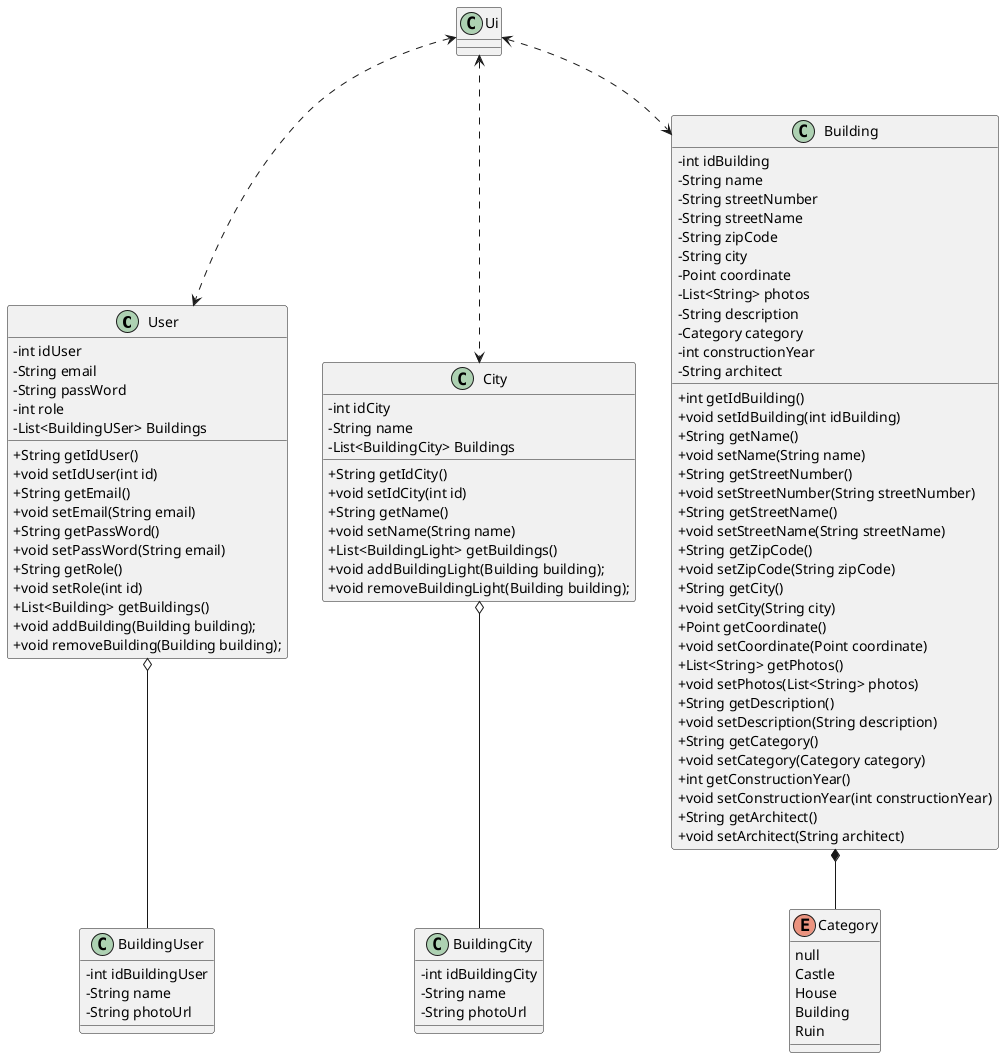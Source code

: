 @startuml Model3
skinparam classAttributeIconSize 0

User o-- BuildingUser
City o-- BuildingCity
Building *-- Category
Ui <..> User
Ui <..> City
Ui <..> Building

class User{
    - int idUser
    - String email
    - String passWord
    - int role
    - List<BuildingUSer> Buildings

    + String getIdUser()
    + void setIdUser(int id)
    + String getEmail()
    + void setEmail(String email)
    + String getPassWord()
    + void setPassWord(String email)
    + String getRole()
    + void setRole(int id)
    + List<Building> getBuildings()
    + void addBuilding(Building building);
    + void removeBuilding(Building building);
}

class BuildingUser{
    - int idBuildingUser
    - String name
    - String photoUrl
}

class City{
    - int idCity
    - String name
    - List<BuildingCity> Buildings

    + String getIdCity()
    + void setIdCity(int id)
    + String getName()
    + void setName(String name)
    + List<BuildingLight> getBuildings()
    + void addBuildingLight(Building building);
    + void removeBuildingLight(Building building);
}

class BuildingCity{
    - int idBuildingCity
    - String name
    - String photoUrl

}

class Building{
    - int idBuilding
    - String name
    - String streetNumber
    - String streetName
    - String zipCode
    - String city
    - Point coordinate
    - List<String> photos
    - String description
    - Category category
    - int constructionYear
    - String architect

    + int getIdBuilding()
    + void setIdBuilding(int idBuilding)
    + String getName()
    + void setName(String name)
    + String getStreetNumber()
    + void setStreetNumber(String streetNumber)
    + String getStreetName()
    + void setStreetName(String streetName)
    + String getZipCode()
    + void setZipCode(String zipCode)
    + String getCity()
    + void setCity(String city)
    + Point getCoordinate()
    + void setCoordinate(Point coordinate)
    + List<String> getPhotos()
    + void setPhotos(List<String> photos)
    + String getDescription()
    + void setDescription(String description)
    + String getCategory()
    + void setCategory(Category category)
    + int getConstructionYear()
    + void setConstructionYear(int constructionYear)
    + String getArchitect()
    + void setArchitect(String architect)

}

enum Category{
    null
    Castle
    House
    Building
    Ruin
}

@enduml



@startuml Model2
skinparam classAttributeIconSize 0

User o-- Building
City o-- Building
Building *-- Category
Building o-- Spec
Spec *-- Type

class User{
    - int idUser
    - String email
    - String passWord
    - int role
    - List<Building> Buildings

    + String getIdUser()
    + void setIdUser(int id)
    + String getEmail()
    + void setEmail(String email)
    + String getPassWord()
    + void setPassWord(String email)
    + String getRole()
    + void setRole(int id)
    + List<Building> getBuildings()
    + void addBuilding(Building building);
    + void removeBuilding(Building building);
}

class City{
    - int idCity
    - String name
    - List<Building> Buildings

    + String getIdCity()
    + void setIdCity(int id)
    + String getName()
    + void setName(String name)
    + List<Building> getBuildings()
    + void addBuilding(Building building);
    + void removeBuilding(Building building);
}

class Building{
    - int idBuilding
    - String name
    - String streetNumber
    - String streetName
    - String zipCode
    - String city
    - Point coordinate
    - List<String> photos
    - String description
    - Category category
    - int constructionYear
    - String architect
    - List<Spec> Specs

    + int getIdBuilding()
    + void setIdBuilding(int idBuilding)
    + String getName()
    + void setName(String name)
    + String getStreetNumber()
    + void setStreetNumber(String streetNumber)
    + String getStreetName()
    + void setStreetName(String streetName)
    + String getZipCode()
    + void setZipCode(String zipCode)
    + String getCity()
    + void setCity(String city)
    + Point getCoordinate()
    + void setCoordinate(Point coordinate)
    + List<String> getPhotos()
    + void addPhoto(String photo);
    + void removePhoto(String photo);
    + String getDescription()
    + void setDescription(String description)
    + String getCategory()
    + void setCategory(Category category)
    + int getConstructionYear()
    + void setConstructionYear(int constructionYear)
    + String getArchitect()
    + void setArchitect(String architect)
    + List<Spec> getSpecs()
    + void addSpecs(Spec spec);
    + void removeSpecs(Spec spec);
}

enum Category{
    null
    Castle
    House
    Building
    Ruin
}

class Spec{
    -int idSpec
    -Type name
    -String description
    -List<String> photos

    + int getidSpec()
    + void setidSpec(int id)
    + String getName()
    + void setName(String name)
    + String getDescription()
    + void setDescription(String description)

}

enum Type{
    Fundation
    Windows
    Roof
    Wall
}

@enduml


@startuml Model1
skinparam classAttributeIconSize 0

User o-- Building
Building *-- Adress
City o-- Building
Building *-- Category
Building o-- Spec
Spec *-- Type

class User{
    - int idUser
    - String email
    - String passWord
    - int role
    - List<Building> Buildings
    + String getIdUser()
    + void setIdUser(int id)
    + String getEmail()
    + void setEmail(String email)
    + String getPassWord()
    + void setPassWord(String email)
    + String getRole()
    + void setRole(int id)
    + List<Building> getBuildings()
    + void addBuilding(Building building);
    + void removeBuilding(Building building);
}

class City{
    - int idCity
    - String name
    - List<Building> Buildings
    + String getIdCity()
    + void setIdCity(int id)
    + String getName()
    + void setName(String name)
    + List<Building> getBuildings()
    + void addBuilding(Building building);
    + void removeBuilding(Building building);
}

class Building{
    -int idBuilding
    -String name
    -Adress adress
    -List<String> photos
    -String description
    -Category category
    -int constructionYear
    -String architect
    -List<Spec> Specs
    + int getIdBuilding()
    + void setIdBuilding(int id)
    + String getName()
    + void setName(String name)
    + Adress getAdress()
    + void setAdress(Adress adress)
    + List<String> getBuildings()
    + void addBuilding(String photo);
    + void removeBuilding(String photo);
    + String getDescription()
    + void setDescription(String description)
    + String getCategory()
    + void setCategory(Category category)
    + int getConstructionYear()
    + void setConstructionYear(int constructionYear)
    + String getArchitect()
    + void setArchitect(String architect)
    + List<Spec> getSpecs()
    + void addSpecs(Spec spec);
    + void removeSpecs(Spec spec);
}

class Adress{
    - int idAdress
    - int number
    - String streetName
    - int zipCode
    - String city
    - Point coordinate
    + int getIdAdress()
    + void setIdAdress(int id)
    + String getNumber()
    + void setNumber(int number)
    + String getStreetName()
    + void setStreetName(String name)
    + String getZipCode()
    + void setZipCode(int zipCode)
    + String getCity()
    + void setCity(String city)
    + Point getCoordinate()
    + void setCoordinate(Point coordinate)
}

enum Category{
    null
    Castle
    House
    Building
    Ruin
}

class Spec{
    -int idSpec
    -Type name
    -String description
    -List<String> photos
    + int getidSpec()
    + void setidSpec(int id)
    + String getName()
    + void setName(String name)
    + String getDescription()
    + void setDescription(String description)

}

enum Type{
    Fundation
    Windows
    Roof
    Wall
}

@enduml

@startuml model Mod

actor User 
User -> ApiLogin : Login et MPD
ApiLogin -> User : OK
User -> ApiCity : get all
database H2DB
ApiCity -> H2DB
H2DB -> ApiCity
ApiCity -> User : List<city>
User -> ApiBuilding : getbuilding From City
ApiBuilding -> H2DB
H2DB -> ApiBuilding
ApiBuilding -> User :List<Building>
User -> User : choisir ses batiments
User -> ApiMap : envoie sa liste
ApiMap -> OpenStreetMap
OpenStreetMap -> ApiMap
ApiMap -> User : renvoi une image ?

@enduml

